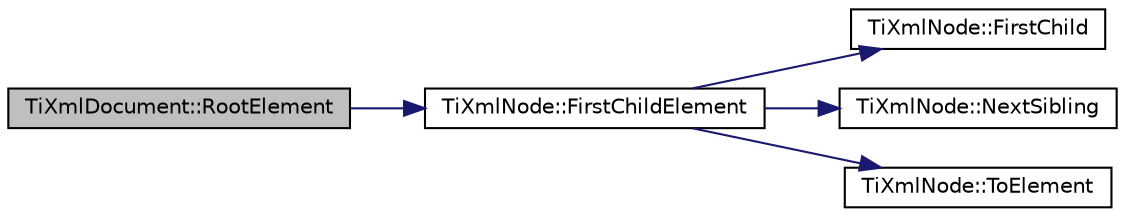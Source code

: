 digraph "TiXmlDocument::RootElement"
{
  edge [fontname="Helvetica",fontsize="10",labelfontname="Helvetica",labelfontsize="10"];
  node [fontname="Helvetica",fontsize="10",shape=record];
  rankdir="LR";
  Node1 [label="TiXmlDocument::RootElement",height=0.2,width=0.4,color="black", fillcolor="grey75", style="filled", fontcolor="black"];
  Node1 -> Node2 [color="midnightblue",fontsize="10",style="solid",fontname="Helvetica"];
  Node2 [label="TiXmlNode::FirstChildElement",height=0.2,width=0.4,color="black", fillcolor="white", style="filled",URL="$d9/dca/class_ti_xml_node.html#ab1f8d8e70d88aea4c5efedfe00862d55",tooltip="Convenience function to get through elements. "];
  Node2 -> Node3 [color="midnightblue",fontsize="10",style="solid",fontname="Helvetica"];
  Node3 [label="TiXmlNode::FirstChild",height=0.2,width=0.4,color="black", fillcolor="white", style="filled",URL="$d9/dca/class_ti_xml_node.html#a44c8eee26bbe2d1b2762038df9dde2f0",tooltip="The first child of this node. Will be null if there are no children. "];
  Node2 -> Node4 [color="midnightblue",fontsize="10",style="solid",fontname="Helvetica"];
  Node4 [label="TiXmlNode::NextSibling",height=0.2,width=0.4,color="black", fillcolor="white", style="filled",URL="$d9/dca/class_ti_xml_node.html#af854baeba384f5fe9859f5aee03b548e",tooltip="Navigate to a sibling node. "];
  Node2 -> Node5 [color="midnightblue",fontsize="10",style="solid",fontname="Helvetica"];
  Node5 [label="TiXmlNode::ToElement",height=0.2,width=0.4,color="black", fillcolor="white", style="filled",URL="$d9/dca/class_ti_xml_node.html#a72abed96dc9667ab9e0a2a275301bb1c",tooltip="Cast to a more defined type. Will return null if not of the requested type. "];
}
